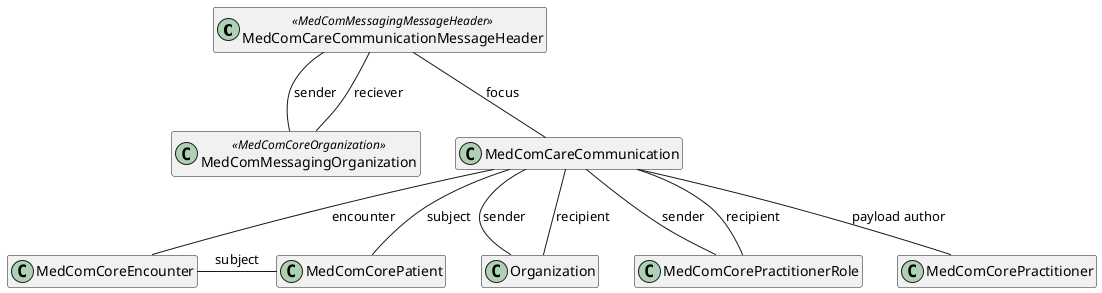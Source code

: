 @startuml CareCommunicationMessageHeader

hide empty members

class "MedComCareCommunicationMessageHeader" as messageheader <<MedComMessagingMessageHeader>>
class "MedComMessagingOrganization" as messagingOrganization <<MedComCoreOrganization>>
class "MedComCareCommunication" as communication
class "MedComCorePatient" as patient
class "MedComCoreEncounter" as encounter
class "Organization" as recipientOrganization 
class "MedComCorePractitionerRole" as recipientRole
class "MedComCorePractitioner" as author


messageheader -- messagingOrganization : "sender"
messageheader -- messagingOrganization : "reciever"
messageheader -- communication : "focus"
communication -- encounter : "encounter"
communication -- patient : "subject"
communication -- recipientOrganization : "sender"
communication -- recipientRole : "sender"
communication -- recipientOrganization : "recipient"
communication -- recipientRole : "recipient"
communication -- author : "payload author"

encounter -patient :"subject"
@enduml